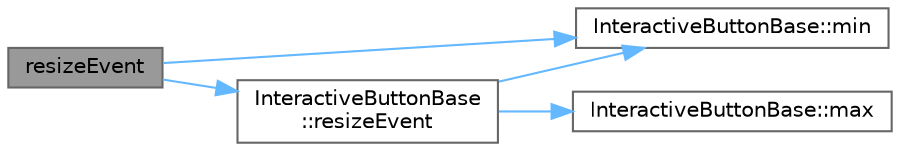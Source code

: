 digraph "resizeEvent"
{
 // LATEX_PDF_SIZE
  bgcolor="transparent";
  edge [fontname=Helvetica,fontsize=10,labelfontname=Helvetica,labelfontsize=10];
  node [fontname=Helvetica,fontsize=10,shape=box,height=0.2,width=0.4];
  rankdir="LR";
  Node1 [id="Node000001",label="resizeEvent",height=0.2,width=0.4,color="gray40", fillcolor="grey60", style="filled", fontcolor="black",tooltip="处理控件大小调整事件，更新 choking 值"];
  Node1 -> Node2 [id="edge1_Node000001_Node000002",color="steelblue1",style="solid",tooltip=" "];
  Node2 [id="Node000002",label="InteractiveButtonBase::min",height=0.2,width=0.4,color="grey40", fillcolor="white", style="filled",URL="$class_interactive_button_base.html#a2f660e27ff5a853ec253b7631911e032",tooltip="获取最小值"];
  Node1 -> Node3 [id="edge2_Node000001_Node000003",color="steelblue1",style="solid",tooltip=" "];
  Node3 [id="Node000003",label="InteractiveButtonBase\l::resizeEvent",height=0.2,width=0.4,color="grey40", fillcolor="white", style="filled",URL="$class_interactive_button_base.html#a9a27ed4ceb22d2a19bdb88ed785085a1",tooltip="大小调整事件"];
  Node3 -> Node4 [id="edge3_Node000003_Node000004",color="steelblue1",style="solid",tooltip=" "];
  Node4 [id="Node000004",label="InteractiveButtonBase::max",height=0.2,width=0.4,color="grey40", fillcolor="white", style="filled",URL="$class_interactive_button_base.html#a5f0ec151b65b2c048b57992b9814a3ae",tooltip="获取最大值"];
  Node3 -> Node2 [id="edge4_Node000003_Node000002",color="steelblue1",style="solid",tooltip=" "];
}
